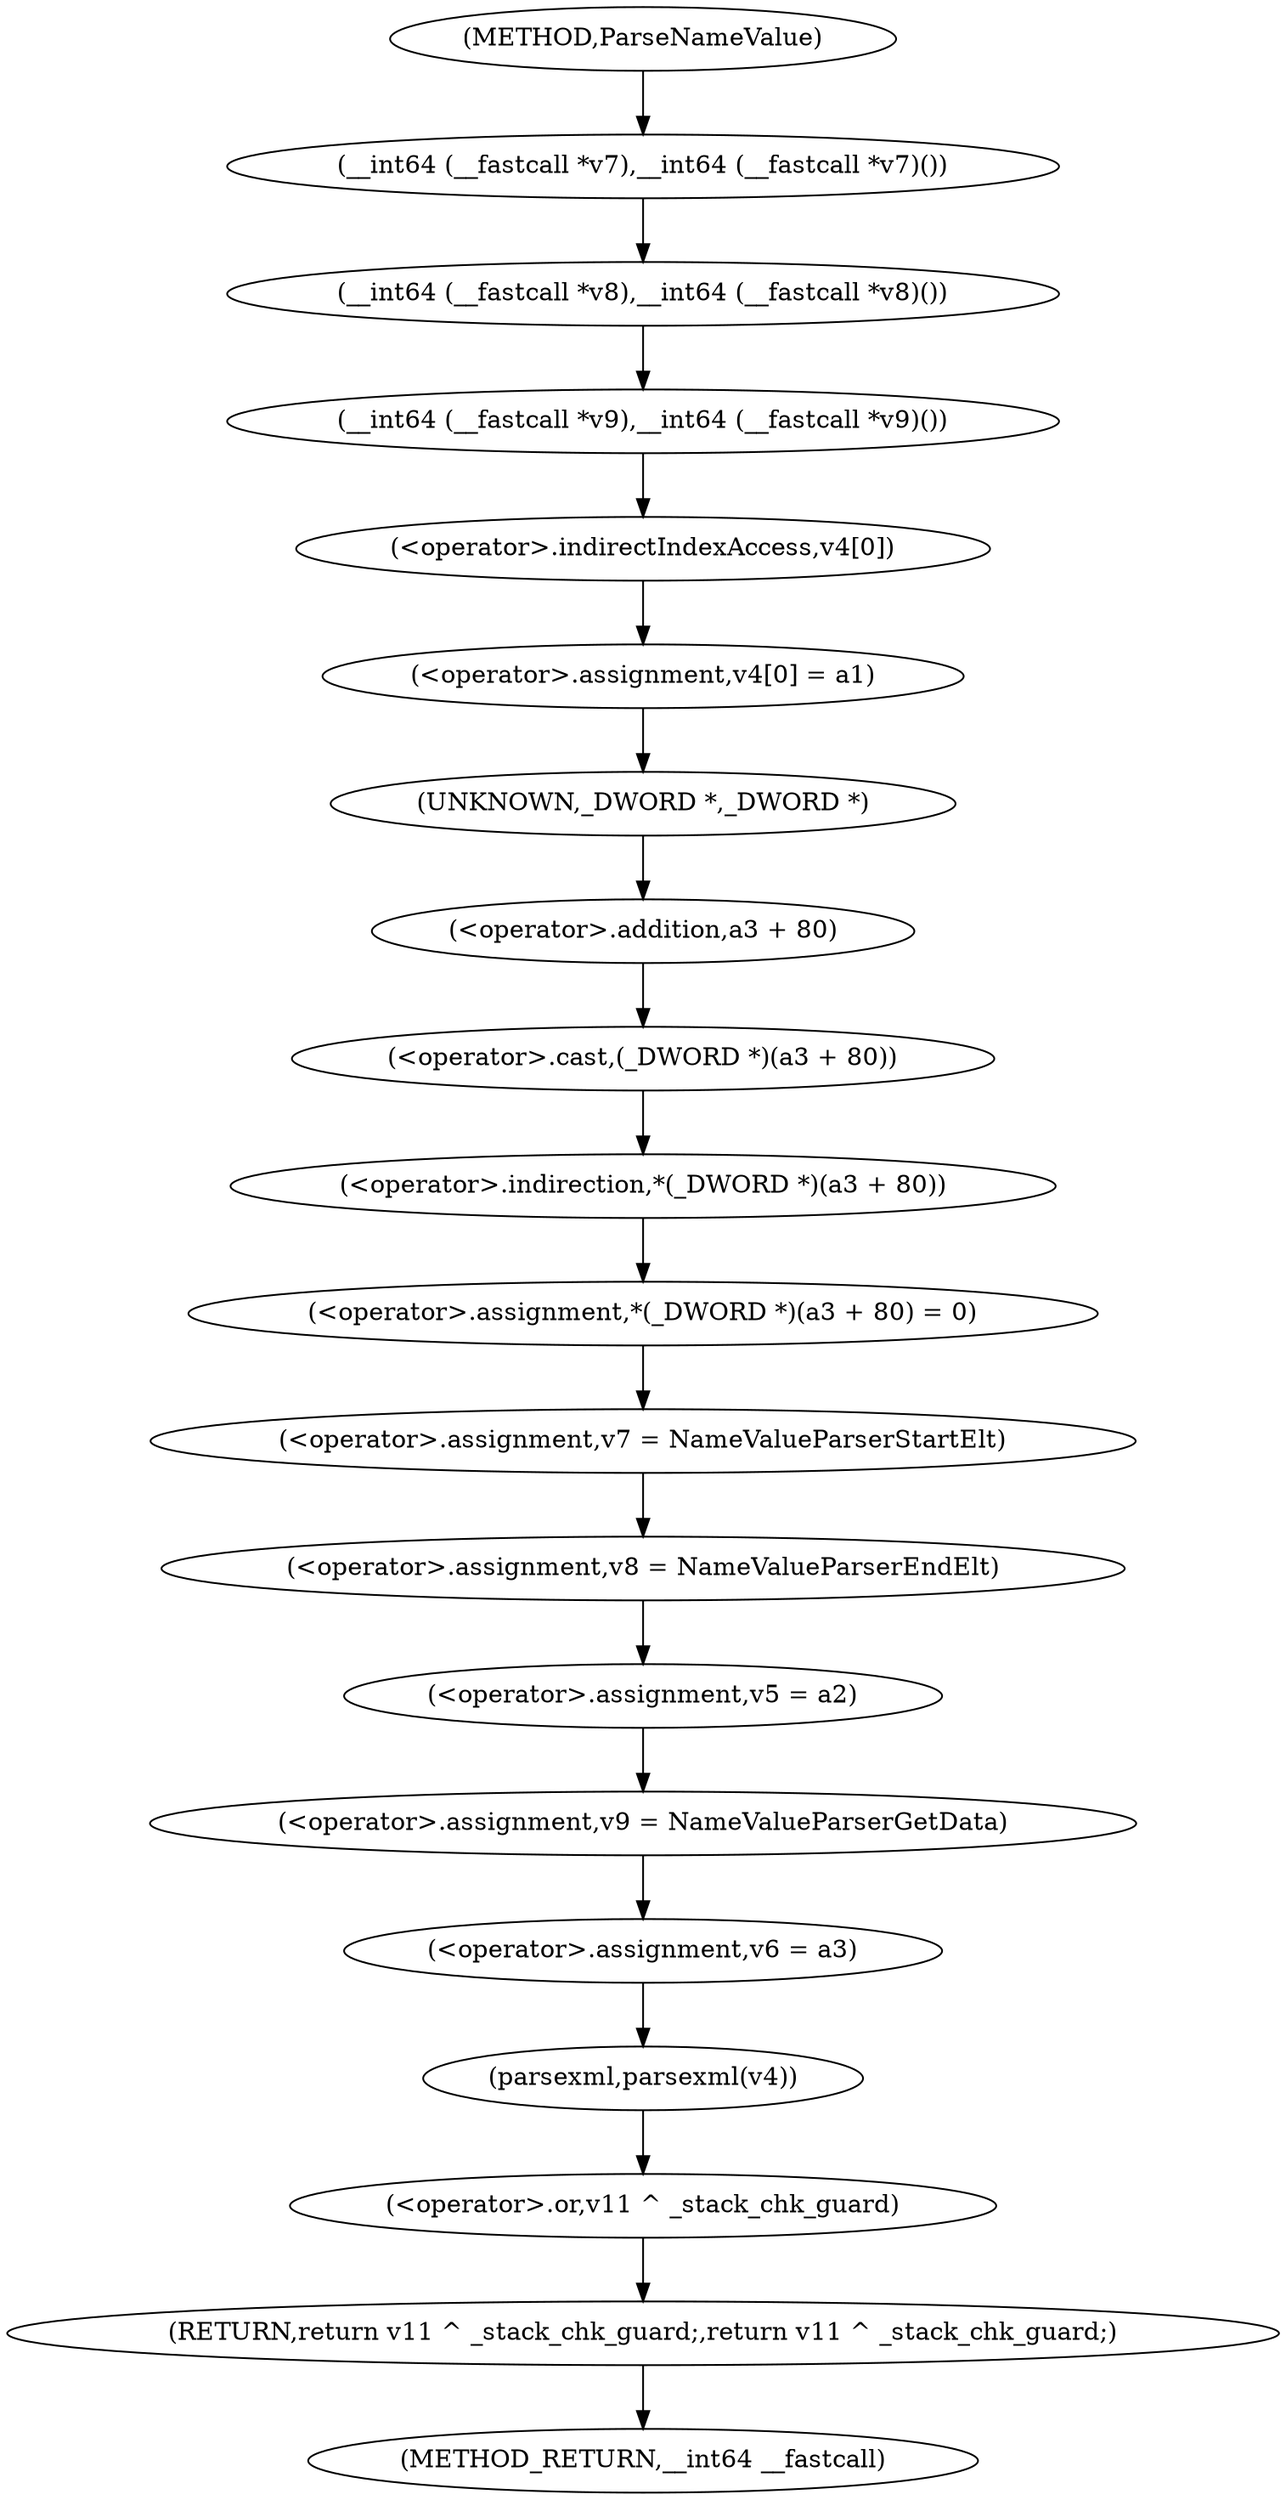 digraph ParseNameValue {  
"1000117" [label = "(__int64 (__fastcall *v7),__int64 (__fastcall *v7)())" ]
"1000118" [label = "(__int64 (__fastcall *v8),__int64 (__fastcall *v8)())" ]
"1000119" [label = "(__int64 (__fastcall *v9),__int64 (__fastcall *v9)())" ]
"1000123" [label = "(<operator>.assignment,v4[0] = a1)" ]
"1000124" [label = "(<operator>.indirectIndexAccess,v4[0])" ]
"1000128" [label = "(<operator>.assignment,*(_DWORD *)(a3 + 80) = 0)" ]
"1000129" [label = "(<operator>.indirection,*(_DWORD *)(a3 + 80))" ]
"1000130" [label = "(<operator>.cast,(_DWORD *)(a3 + 80))" ]
"1000131" [label = "(UNKNOWN,_DWORD *,_DWORD *)" ]
"1000132" [label = "(<operator>.addition,a3 + 80)" ]
"1000136" [label = "(<operator>.assignment,v7 = NameValueParserStartElt)" ]
"1000140" [label = "(<operator>.assignment,v8 = NameValueParserEndElt)" ]
"1000143" [label = "(<operator>.assignment,v5 = a2)" ]
"1000146" [label = "(<operator>.assignment,v9 = NameValueParserGetData)" ]
"1000149" [label = "(<operator>.assignment,v6 = a3)" ]
"1000153" [label = "(parsexml,parsexml(v4))" ]
"1000155" [label = "(RETURN,return v11 ^ _stack_chk_guard;,return v11 ^ _stack_chk_guard;)" ]
"1000156" [label = "(<operator>.or,v11 ^ _stack_chk_guard)" ]
"1000109" [label = "(METHOD,ParseNameValue)" ]
"1000159" [label = "(METHOD_RETURN,__int64 __fastcall)" ]
  "1000117" -> "1000118" 
  "1000118" -> "1000119" 
  "1000119" -> "1000124" 
  "1000123" -> "1000131" 
  "1000124" -> "1000123" 
  "1000128" -> "1000136" 
  "1000129" -> "1000128" 
  "1000130" -> "1000129" 
  "1000131" -> "1000132" 
  "1000132" -> "1000130" 
  "1000136" -> "1000140" 
  "1000140" -> "1000143" 
  "1000143" -> "1000146" 
  "1000146" -> "1000149" 
  "1000149" -> "1000153" 
  "1000153" -> "1000156" 
  "1000155" -> "1000159" 
  "1000156" -> "1000155" 
  "1000109" -> "1000117" 
}
